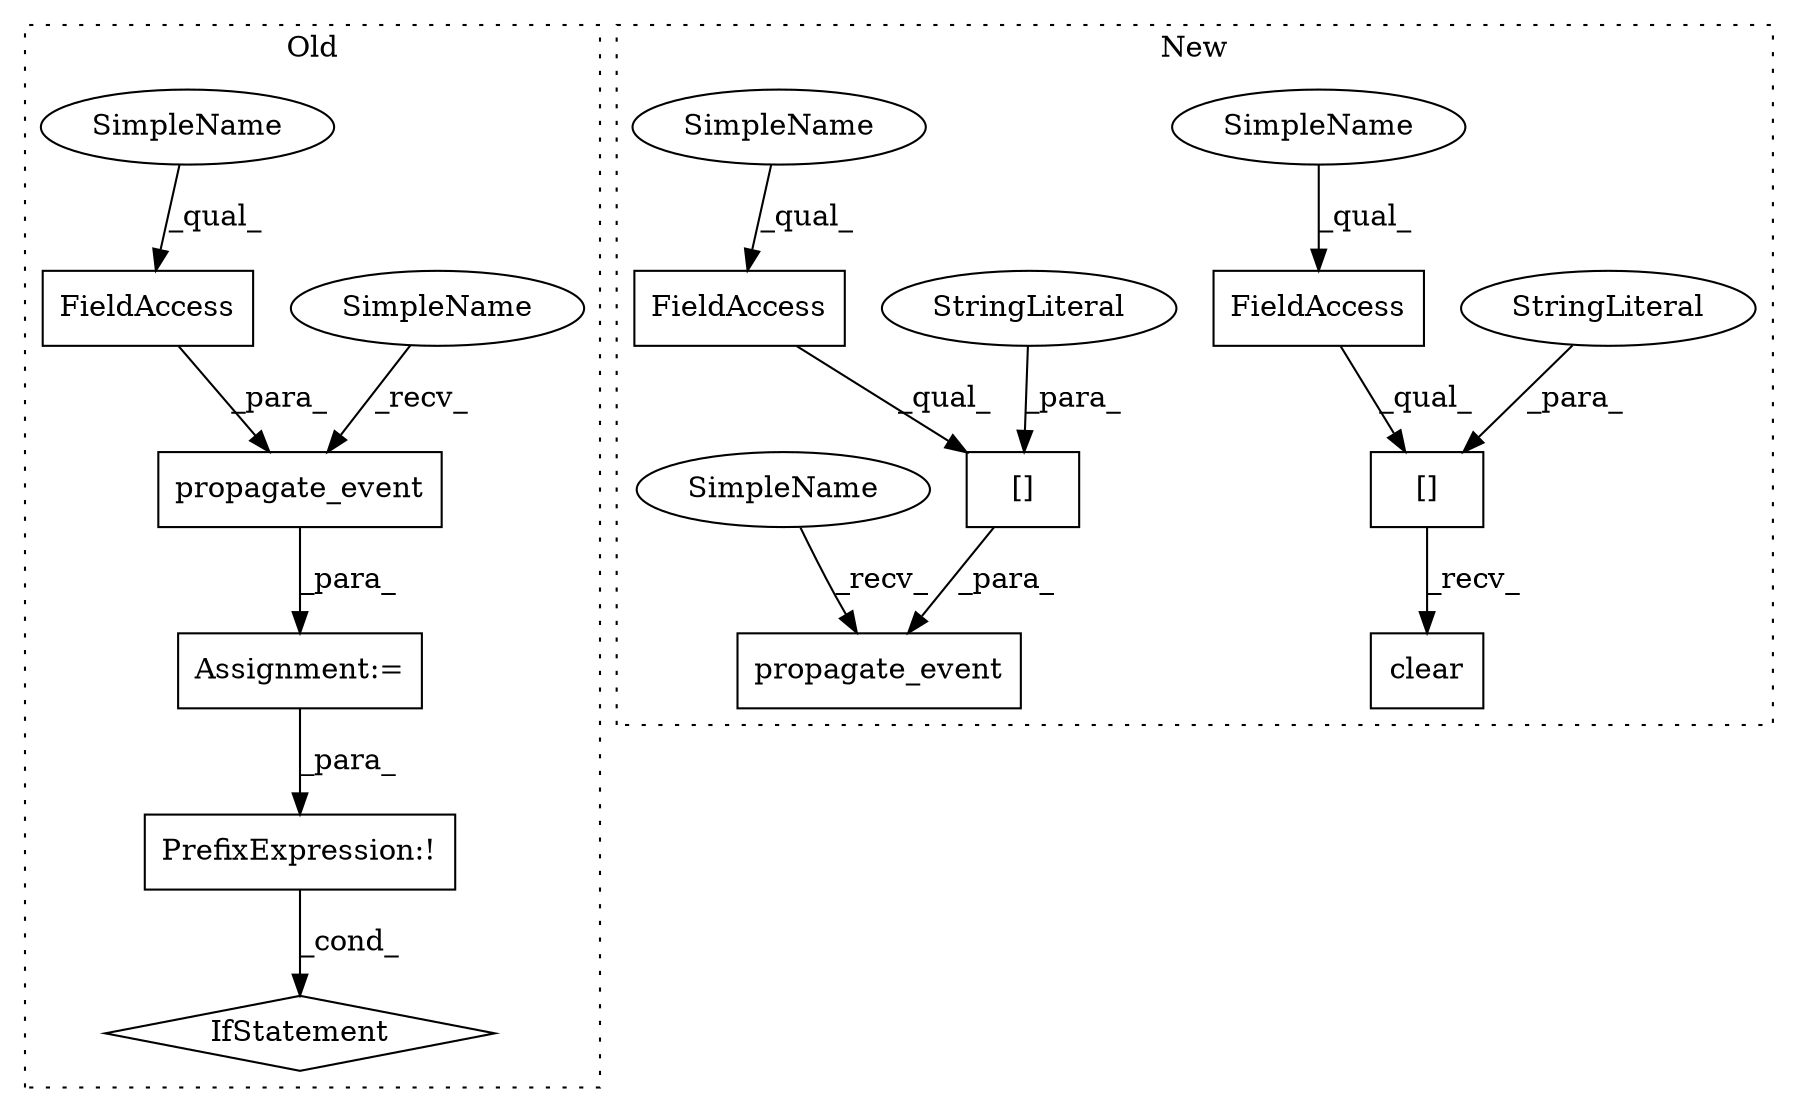 digraph G {
subgraph cluster0 {
1 [label="IfStatement" a="25" s="3612,3627" l="4,2" shape="diamond"];
3 [label="Assignment:=" a="7" s="3562" l="1" shape="box"];
4 [label="PrefixExpression:!" a="38" s="3616" l="1" shape="box"];
7 [label="propagate_event" a="32" s="3568,3605" l="16,1" shape="box"];
8 [label="FieldAccess" a="22" s="3588" l="17" shape="box"];
14 [label="SimpleName" a="42" s="3563" l="4" shape="ellipse"];
15 [label="SimpleName" a="42" s="3588" l="4" shape="ellipse"];
label = "Old";
style="dotted";
}
subgraph cluster1 {
2 [label="clear" a="32" s="3900" l="7" shape="box"];
5 [label="[]" a="2" s="3863,3898" l="20,1" shape="box"];
6 [label="FieldAccess" a="22" s="3863" l="19" shape="box"];
9 [label="FieldAccess" a="22" s="3820" l="19" shape="box"];
10 [label="[]" a="2" s="3820,3855" l="20,1" shape="box"];
11 [label="propagate_event" a="32" s="3800,3856" l="16,1" shape="box"];
12 [label="StringLiteral" a="45" s="3840" l="15" shape="ellipse"];
13 [label="StringLiteral" a="45" s="3883" l="15" shape="ellipse"];
16 [label="SimpleName" a="42" s="3820" l="4" shape="ellipse"];
17 [label="SimpleName" a="42" s="3863" l="4" shape="ellipse"];
18 [label="SimpleName" a="42" s="3795" l="4" shape="ellipse"];
label = "New";
style="dotted";
}
3 -> 4 [label="_para_"];
4 -> 1 [label="_cond_"];
5 -> 2 [label="_recv_"];
6 -> 5 [label="_qual_"];
7 -> 3 [label="_para_"];
8 -> 7 [label="_para_"];
9 -> 10 [label="_qual_"];
10 -> 11 [label="_para_"];
12 -> 10 [label="_para_"];
13 -> 5 [label="_para_"];
14 -> 7 [label="_recv_"];
15 -> 8 [label="_qual_"];
16 -> 9 [label="_qual_"];
17 -> 6 [label="_qual_"];
18 -> 11 [label="_recv_"];
}